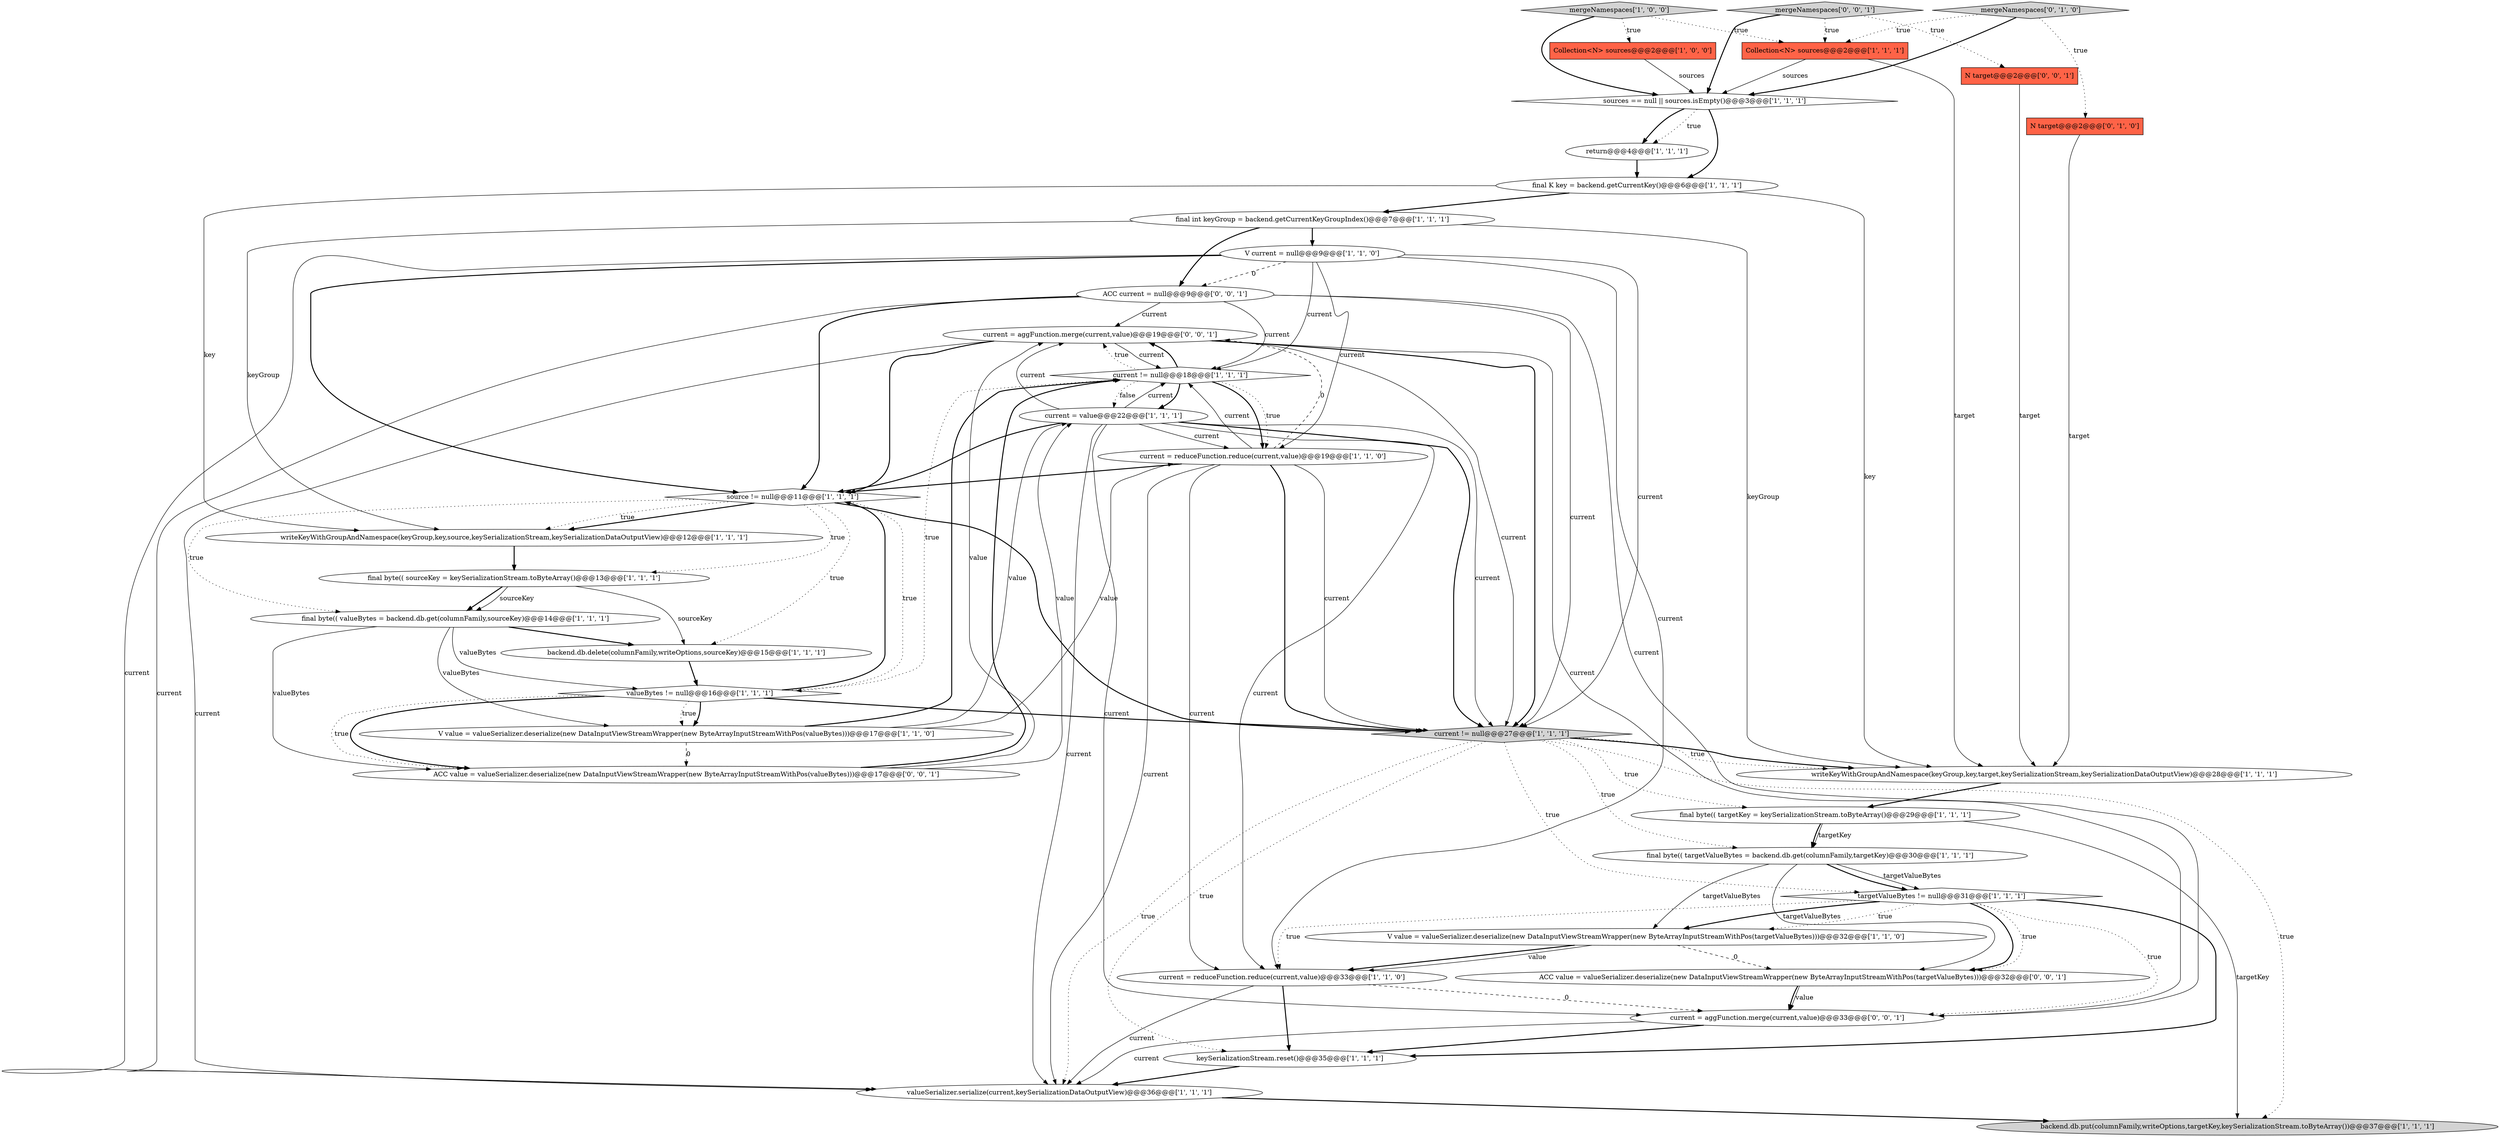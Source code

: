 digraph {
35 [style = filled, label = "ACC current = null@@@9@@@['0', '0', '1']", fillcolor = white, shape = ellipse image = "AAA0AAABBB3BBB"];
7 [style = filled, label = "V value = valueSerializer.deserialize(new DataInputViewStreamWrapper(new ByteArrayInputStreamWithPos(valueBytes)))@@@17@@@['1', '1', '0']", fillcolor = white, shape = ellipse image = "AAA0AAABBB1BBB"];
11 [style = filled, label = "current = value@@@22@@@['1', '1', '1']", fillcolor = white, shape = ellipse image = "AAA0AAABBB1BBB"];
21 [style = filled, label = "final byte(( targetValueBytes = backend.db.get(columnFamily,targetKey)@@@30@@@['1', '1', '1']", fillcolor = white, shape = ellipse image = "AAA0AAABBB1BBB"];
9 [style = filled, label = "Collection<N> sources@@@2@@@['1', '0', '0']", fillcolor = tomato, shape = box image = "AAA0AAABBB1BBB"];
8 [style = filled, label = "keySerializationStream.reset()@@@35@@@['1', '1', '1']", fillcolor = white, shape = ellipse image = "AAA0AAABBB1BBB"];
0 [style = filled, label = "writeKeyWithGroupAndNamespace(keyGroup,key,source,keySerializationStream,keySerializationDataOutputView)@@@12@@@['1', '1', '1']", fillcolor = white, shape = ellipse image = "AAA0AAABBB1BBB"];
29 [style = filled, label = "mergeNamespaces['0', '1', '0']", fillcolor = lightgray, shape = diamond image = "AAA0AAABBB2BBB"];
30 [style = filled, label = "N target@@@2@@@['0', '0', '1']", fillcolor = tomato, shape = box image = "AAA0AAABBB3BBB"];
34 [style = filled, label = "current = aggFunction.merge(current,value)@@@19@@@['0', '0', '1']", fillcolor = white, shape = ellipse image = "AAA0AAABBB3BBB"];
12 [style = filled, label = "final int keyGroup = backend.getCurrentKeyGroupIndex()@@@7@@@['1', '1', '1']", fillcolor = white, shape = ellipse image = "AAA0AAABBB1BBB"];
2 [style = filled, label = "sources == null || sources.isEmpty()@@@3@@@['1', '1', '1']", fillcolor = white, shape = diamond image = "AAA0AAABBB1BBB"];
36 [style = filled, label = "mergeNamespaces['0', '0', '1']", fillcolor = lightgray, shape = diamond image = "AAA0AAABBB3BBB"];
31 [style = filled, label = "current = aggFunction.merge(current,value)@@@33@@@['0', '0', '1']", fillcolor = white, shape = ellipse image = "AAA0AAABBB3BBB"];
20 [style = filled, label = "current != null@@@27@@@['1', '1', '1']", fillcolor = lightgray, shape = diamond image = "AAA0AAABBB1BBB"];
19 [style = filled, label = "valueBytes != null@@@16@@@['1', '1', '1']", fillcolor = white, shape = diamond image = "AAA0AAABBB1BBB"];
33 [style = filled, label = "ACC value = valueSerializer.deserialize(new DataInputViewStreamWrapper(new ByteArrayInputStreamWithPos(valueBytes)))@@@17@@@['0', '0', '1']", fillcolor = white, shape = ellipse image = "AAA0AAABBB3BBB"];
1 [style = filled, label = "writeKeyWithGroupAndNamespace(keyGroup,key,target,keySerializationStream,keySerializationDataOutputView)@@@28@@@['1', '1', '1']", fillcolor = white, shape = ellipse image = "AAA0AAABBB1BBB"];
22 [style = filled, label = "mergeNamespaces['1', '0', '0']", fillcolor = lightgray, shape = diamond image = "AAA0AAABBB1BBB"];
17 [style = filled, label = "valueSerializer.serialize(current,keySerializationDataOutputView)@@@36@@@['1', '1', '1']", fillcolor = white, shape = ellipse image = "AAA0AAABBB1BBB"];
27 [style = filled, label = "targetValueBytes != null@@@31@@@['1', '1', '1']", fillcolor = white, shape = diamond image = "AAA0AAABBB1BBB"];
28 [style = filled, label = "N target@@@2@@@['0', '1', '0']", fillcolor = tomato, shape = box image = "AAA0AAABBB2BBB"];
6 [style = filled, label = "final K key = backend.getCurrentKey()@@@6@@@['1', '1', '1']", fillcolor = white, shape = ellipse image = "AAA0AAABBB1BBB"];
15 [style = filled, label = "current != null@@@18@@@['1', '1', '1']", fillcolor = white, shape = diamond image = "AAA0AAABBB1BBB"];
24 [style = filled, label = "source != null@@@11@@@['1', '1', '1']", fillcolor = white, shape = diamond image = "AAA0AAABBB1BBB"];
16 [style = filled, label = "current = reduceFunction.reduce(current,value)@@@19@@@['1', '1', '0']", fillcolor = white, shape = ellipse image = "AAA0AAABBB1BBB"];
18 [style = filled, label = "backend.db.put(columnFamily,writeOptions,targetKey,keySerializationStream.toByteArray())@@@37@@@['1', '1', '1']", fillcolor = lightgray, shape = ellipse image = "AAA0AAABBB1BBB"];
4 [style = filled, label = "final byte(( targetKey = keySerializationStream.toByteArray()@@@29@@@['1', '1', '1']", fillcolor = white, shape = ellipse image = "AAA0AAABBB1BBB"];
5 [style = filled, label = "final byte(( sourceKey = keySerializationStream.toByteArray()@@@13@@@['1', '1', '1']", fillcolor = white, shape = ellipse image = "AAA0AAABBB1BBB"];
23 [style = filled, label = "current = reduceFunction.reduce(current,value)@@@33@@@['1', '1', '0']", fillcolor = white, shape = ellipse image = "AAA0AAABBB1BBB"];
14 [style = filled, label = "final byte(( valueBytes = backend.db.get(columnFamily,sourceKey)@@@14@@@['1', '1', '1']", fillcolor = white, shape = ellipse image = "AAA0AAABBB1BBB"];
25 [style = filled, label = "backend.db.delete(columnFamily,writeOptions,sourceKey)@@@15@@@['1', '1', '1']", fillcolor = white, shape = ellipse image = "AAA0AAABBB1BBB"];
32 [style = filled, label = "ACC value = valueSerializer.deserialize(new DataInputViewStreamWrapper(new ByteArrayInputStreamWithPos(targetValueBytes)))@@@32@@@['0', '0', '1']", fillcolor = white, shape = ellipse image = "AAA0AAABBB3BBB"];
3 [style = filled, label = "V current = null@@@9@@@['1', '1', '0']", fillcolor = white, shape = ellipse image = "AAA0AAABBB1BBB"];
26 [style = filled, label = "Collection<N> sources@@@2@@@['1', '1', '1']", fillcolor = tomato, shape = box image = "AAA0AAABBB1BBB"];
13 [style = filled, label = "return@@@4@@@['1', '1', '1']", fillcolor = white, shape = ellipse image = "AAA0AAABBB1BBB"];
10 [style = filled, label = "V value = valueSerializer.deserialize(new DataInputViewStreamWrapper(new ByteArrayInputStreamWithPos(targetValueBytes)))@@@32@@@['1', '1', '0']", fillcolor = white, shape = ellipse image = "AAA0AAABBB1BBB"];
34->31 [style = solid, label="current"];
10->32 [style = dashed, label="0"];
20->1 [style = dotted, label="true"];
11->23 [style = solid, label="current"];
5->14 [style = bold, label=""];
3->24 [style = bold, label=""];
11->34 [style = solid, label="current"];
20->27 [style = dotted, label="true"];
10->23 [style = bold, label=""];
20->21 [style = dotted, label="true"];
20->18 [style = dotted, label="true"];
36->2 [style = bold, label=""];
25->19 [style = bold, label=""];
16->17 [style = solid, label="current"];
13->6 [style = bold, label=""];
11->15 [style = solid, label="current"];
27->32 [style = bold, label=""];
3->15 [style = solid, label="current"];
34->20 [style = bold, label=""];
19->33 [style = bold, label=""];
20->1 [style = bold, label=""];
12->35 [style = bold, label=""];
15->16 [style = bold, label=""];
35->17 [style = solid, label="current"];
6->12 [style = bold, label=""];
27->23 [style = dotted, label="true"];
15->34 [style = bold, label=""];
19->7 [style = bold, label=""];
29->28 [style = dotted, label="true"];
4->21 [style = bold, label=""];
7->33 [style = dashed, label="0"];
34->17 [style = solid, label="current"];
11->20 [style = bold, label=""];
23->31 [style = dashed, label="0"];
16->34 [style = dashed, label="0"];
12->0 [style = solid, label="keyGroup"];
32->31 [style = solid, label="value"];
21->27 [style = solid, label="targetValueBytes"];
14->7 [style = solid, label="valueBytes"];
35->34 [style = solid, label="current"];
34->20 [style = solid, label="current"];
3->16 [style = solid, label="current"];
24->0 [style = bold, label=""];
27->32 [style = dotted, label="true"];
3->35 [style = dashed, label="0"];
36->26 [style = dotted, label="true"];
27->8 [style = bold, label=""];
16->23 [style = solid, label="current"];
2->13 [style = dotted, label="true"];
14->33 [style = solid, label="valueBytes"];
1->4 [style = bold, label=""];
24->25 [style = dotted, label="true"];
5->14 [style = solid, label="sourceKey"];
3->17 [style = solid, label="current"];
31->17 [style = solid, label="current"];
12->1 [style = solid, label="keyGroup"];
27->10 [style = dotted, label="true"];
22->2 [style = bold, label=""];
24->14 [style = dotted, label="true"];
35->31 [style = solid, label="current"];
15->11 [style = dotted, label="false"];
15->34 [style = dotted, label="true"];
24->20 [style = bold, label=""];
2->13 [style = bold, label=""];
6->0 [style = solid, label="key"];
29->2 [style = bold, label=""];
35->15 [style = solid, label="current"];
20->17 [style = dotted, label="true"];
4->18 [style = solid, label="targetKey"];
29->26 [style = dotted, label="true"];
19->24 [style = bold, label=""];
11->24 [style = bold, label=""];
19->33 [style = dotted, label="true"];
21->32 [style = solid, label="targetValueBytes"];
24->19 [style = dotted, label="true"];
15->11 [style = bold, label=""];
33->15 [style = bold, label=""];
12->3 [style = bold, label=""];
30->1 [style = solid, label="target"];
19->15 [style = dotted, label="true"];
34->15 [style = solid, label="current"];
14->25 [style = bold, label=""];
3->20 [style = solid, label="current"];
2->6 [style = bold, label=""];
15->16 [style = dotted, label="true"];
16->15 [style = solid, label="current"];
7->15 [style = bold, label=""];
7->11 [style = solid, label="value"];
35->24 [style = bold, label=""];
21->10 [style = solid, label="targetValueBytes"];
11->17 [style = solid, label="current"];
27->31 [style = dotted, label="true"];
9->2 [style = solid, label="sources"];
16->24 [style = bold, label=""];
36->30 [style = dotted, label="true"];
11->20 [style = solid, label="current"];
24->0 [style = dotted, label="true"];
5->25 [style = solid, label="sourceKey"];
28->1 [style = solid, label="target"];
35->20 [style = solid, label="current"];
34->24 [style = bold, label=""];
26->1 [style = solid, label="target"];
19->20 [style = bold, label=""];
31->8 [style = bold, label=""];
6->1 [style = solid, label="key"];
22->9 [style = dotted, label="true"];
4->21 [style = solid, label="targetKey"];
8->17 [style = bold, label=""];
19->7 [style = dotted, label="true"];
11->16 [style = solid, label="current"];
3->23 [style = solid, label="current"];
33->34 [style = solid, label="value"];
14->19 [style = solid, label="valueBytes"];
20->4 [style = dotted, label="true"];
32->31 [style = bold, label=""];
23->8 [style = bold, label=""];
24->5 [style = dotted, label="true"];
27->10 [style = bold, label=""];
10->23 [style = solid, label="value"];
21->27 [style = bold, label=""];
33->11 [style = solid, label="value"];
16->20 [style = bold, label=""];
23->17 [style = solid, label="current"];
20->8 [style = dotted, label="true"];
0->5 [style = bold, label=""];
11->31 [style = solid, label="current"];
7->16 [style = solid, label="value"];
26->2 [style = solid, label="sources"];
16->20 [style = solid, label="current"];
22->26 [style = dotted, label="true"];
17->18 [style = bold, label=""];
}
